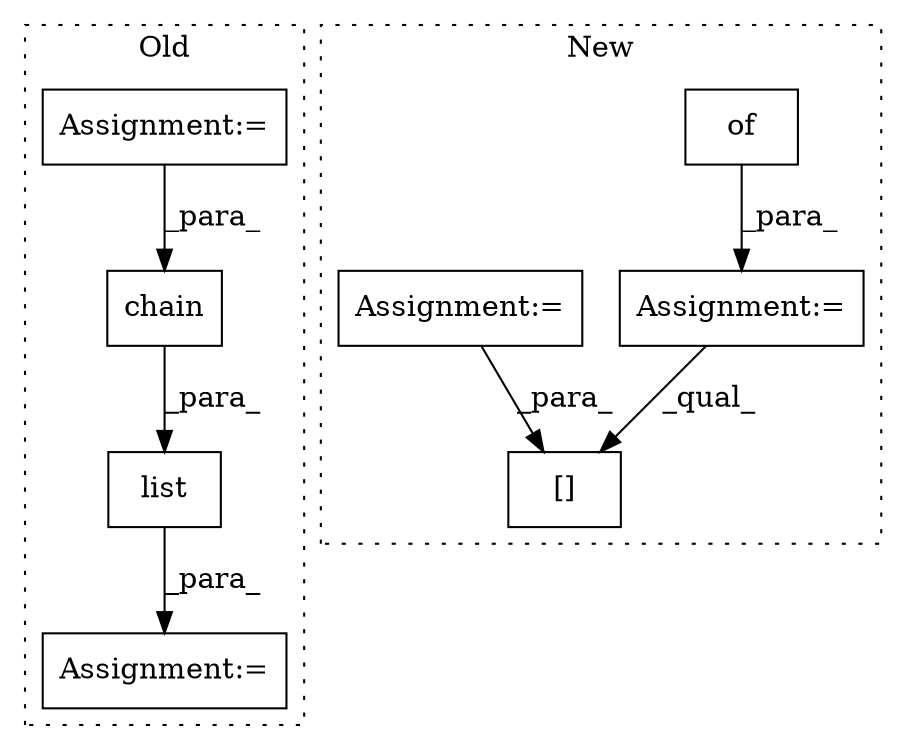 digraph G {
subgraph cluster0 {
1 [label="chain" a="32" s="3169,3323" l="17,-3" shape="box"];
3 [label="Assignment:=" a="7" s="3153" l="1" shape="box"];
6 [label="list" a="32" s="3154,3320" l="5,1" shape="box"];
8 [label="Assignment:=" a="7" s="3289" l="28" shape="box"];
label = "Old";
style="dotted";
}
subgraph cluster1 {
2 [label="of" a="32" s="3484,3570" l="3,1" shape="box"];
4 [label="Assignment:=" a="7" s="3479" l="1" shape="box"];
5 [label="[]" a="2" s="3860,3870" l="8,1" shape="box"];
7 [label="Assignment:=" a="7" s="3701" l="29" shape="box"];
label = "New";
style="dotted";
}
1 -> 6 [label="_para_"];
2 -> 4 [label="_para_"];
4 -> 5 [label="_qual_"];
6 -> 3 [label="_para_"];
7 -> 5 [label="_para_"];
8 -> 1 [label="_para_"];
}